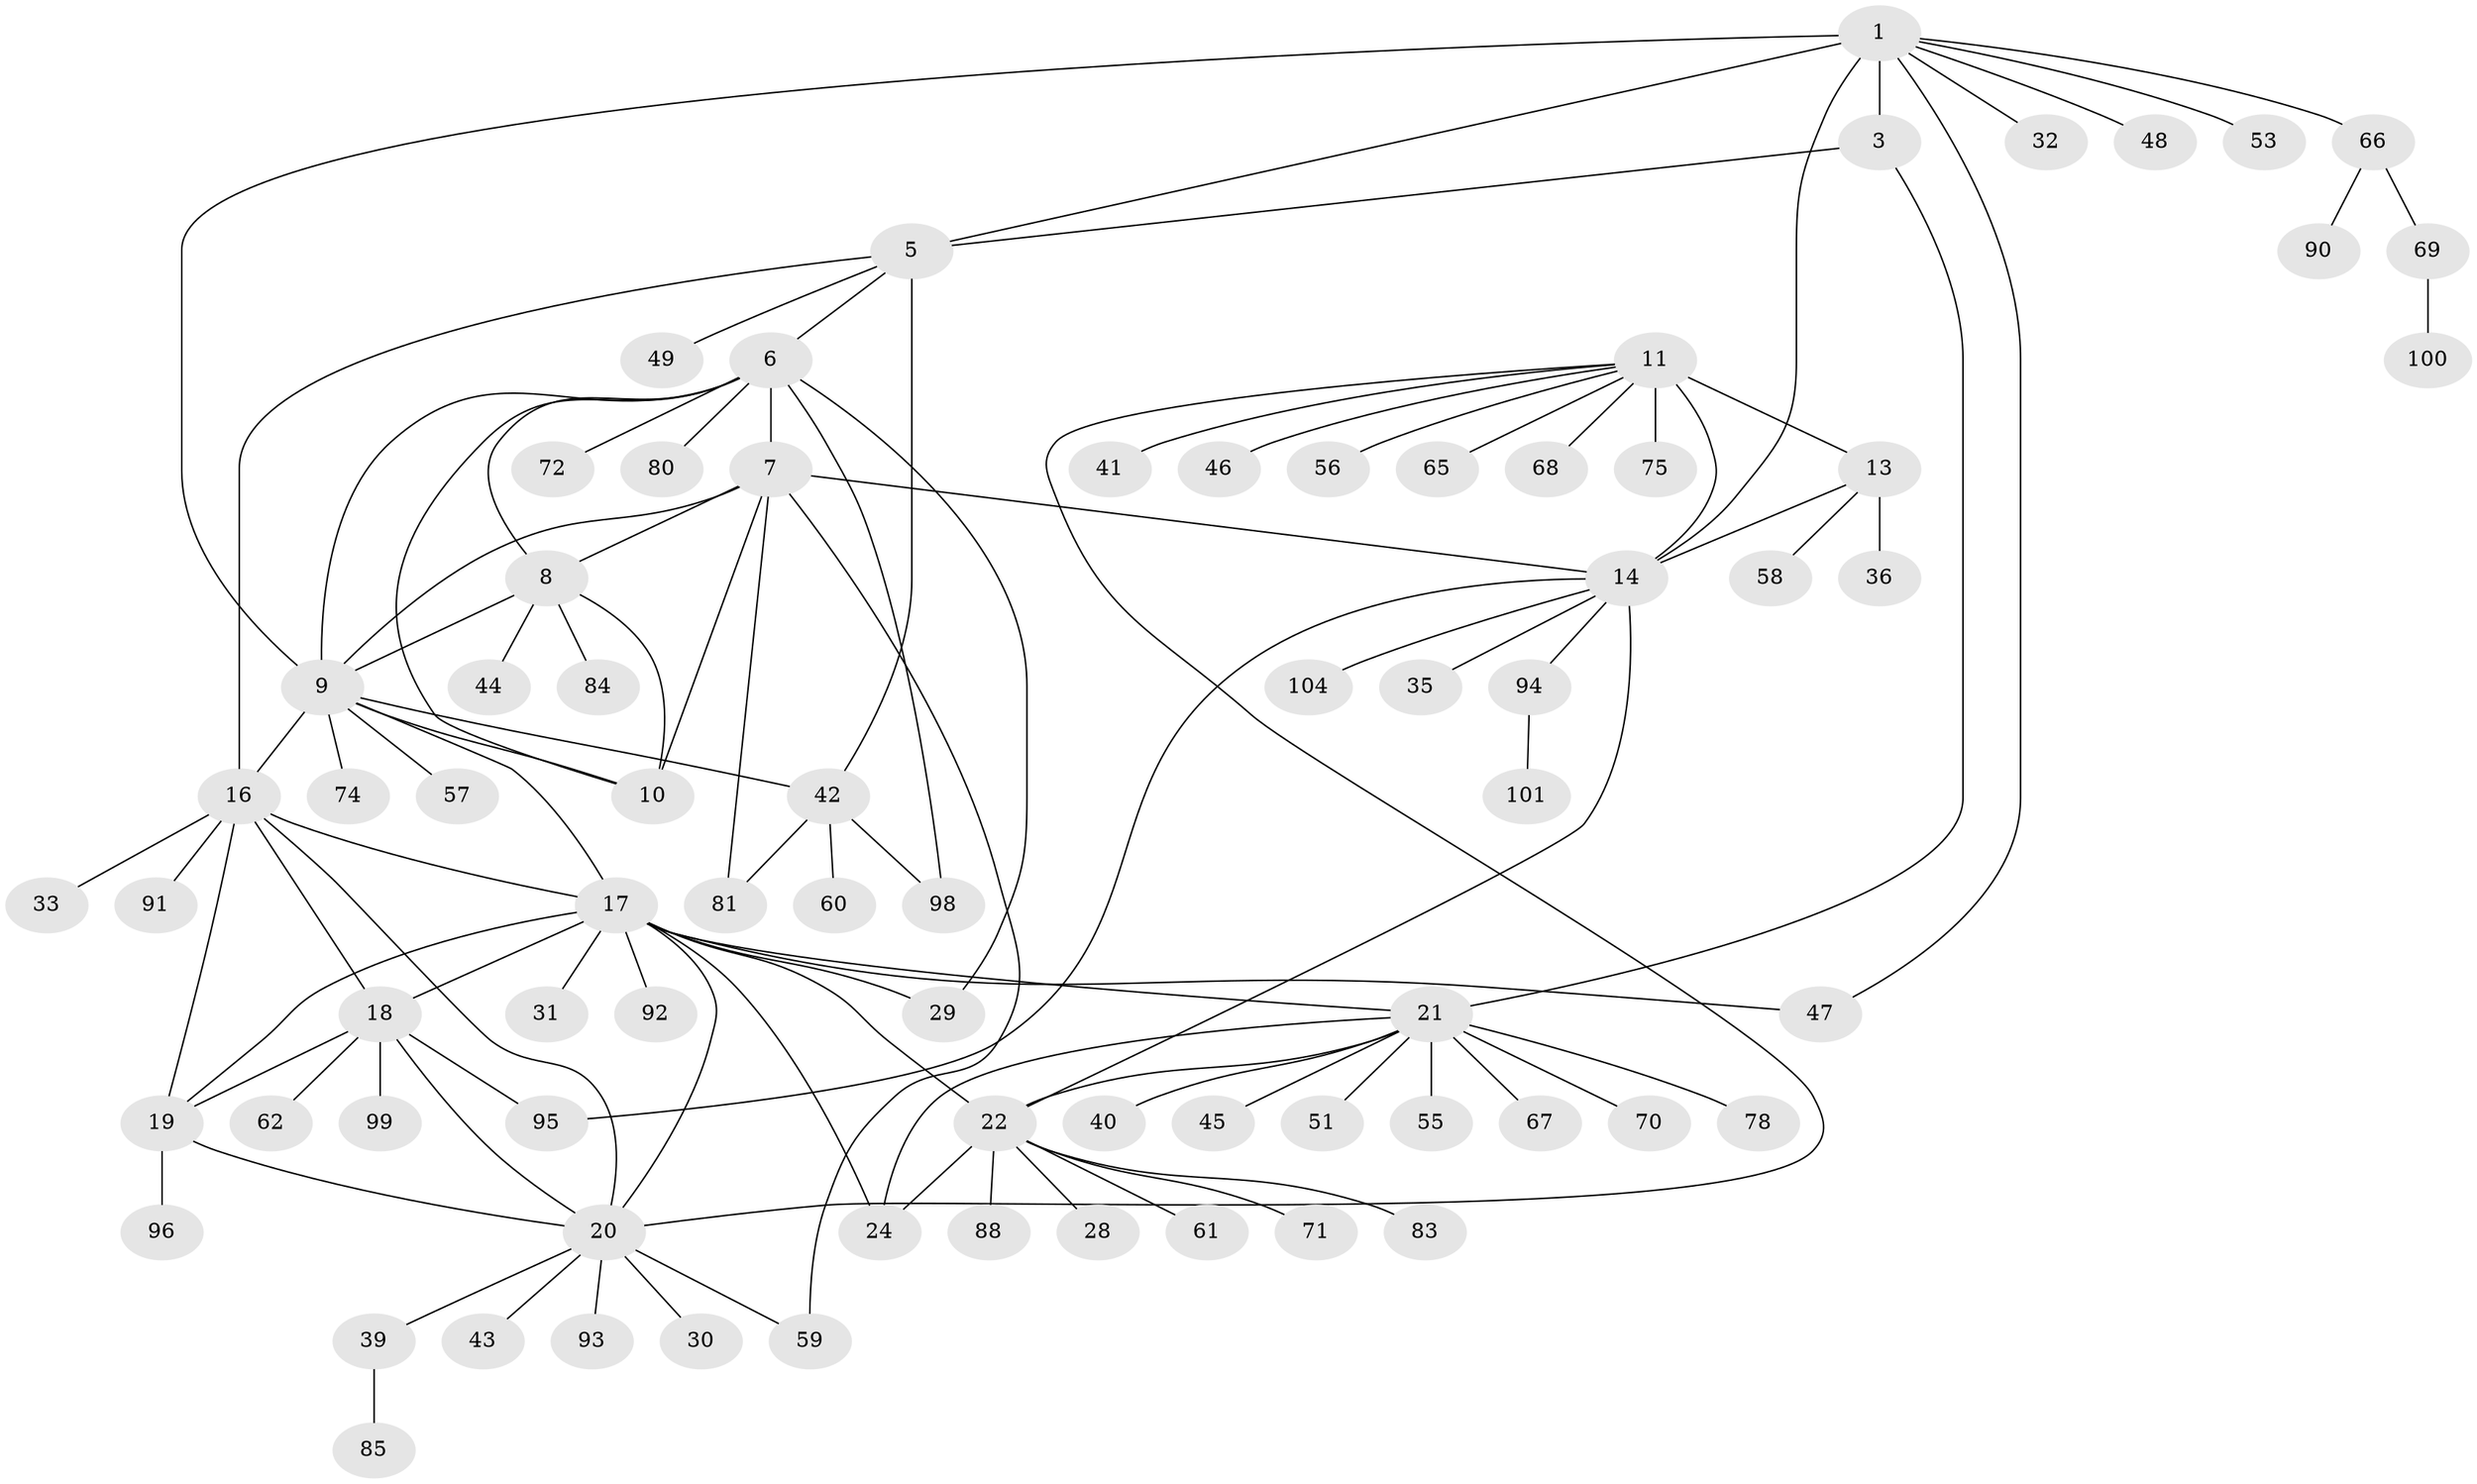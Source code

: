 // Generated by graph-tools (version 1.1) at 2025/52/02/27/25 19:52:20]
// undirected, 77 vertices, 107 edges
graph export_dot {
graph [start="1"]
  node [color=gray90,style=filled];
  1 [super="+2"];
  3 [super="+4"];
  5 [super="+87"];
  6 [super="+50"];
  7 [super="+27"];
  8 [super="+77"];
  9 [super="+52"];
  10;
  11 [super="+12"];
  13 [super="+26"];
  14 [super="+15"];
  16 [super="+103"];
  17 [super="+23"];
  18 [super="+34"];
  19 [super="+38"];
  20 [super="+63"];
  21 [super="+73"];
  22 [super="+25"];
  24;
  28 [super="+37"];
  29;
  30 [super="+79"];
  31;
  32;
  33;
  35;
  36;
  39;
  40 [super="+105"];
  41;
  42 [super="+54"];
  43;
  44;
  45;
  46 [super="+76"];
  47 [super="+89"];
  48;
  49;
  51;
  53;
  55;
  56 [super="+82"];
  57 [super="+64"];
  58;
  59 [super="+86"];
  60;
  61;
  62;
  65;
  66 [super="+97"];
  67;
  68;
  69 [super="+102"];
  70;
  71;
  72;
  74;
  75;
  78;
  80;
  81;
  83;
  84;
  85;
  88;
  90;
  91;
  92;
  93;
  94;
  95;
  96;
  98;
  99;
  100;
  101;
  104;
  1 -- 3 [weight=4];
  1 -- 5 [weight=2];
  1 -- 47;
  1 -- 53;
  1 -- 32;
  1 -- 66;
  1 -- 9;
  1 -- 14;
  1 -- 48;
  3 -- 5 [weight=2];
  3 -- 21;
  5 -- 6 [weight=2];
  5 -- 16;
  5 -- 42;
  5 -- 49;
  6 -- 7;
  6 -- 8;
  6 -- 9;
  6 -- 10;
  6 -- 29;
  6 -- 72;
  6 -- 80;
  6 -- 98;
  7 -- 8;
  7 -- 9;
  7 -- 10;
  7 -- 81;
  7 -- 59;
  7 -- 14 [weight=2];
  8 -- 9;
  8 -- 10;
  8 -- 44;
  8 -- 84;
  9 -- 10;
  9 -- 16;
  9 -- 57;
  9 -- 74;
  9 -- 17;
  9 -- 42;
  11 -- 13 [weight=2];
  11 -- 14 [weight=4];
  11 -- 41;
  11 -- 56;
  11 -- 65;
  11 -- 68;
  11 -- 75;
  11 -- 20;
  11 -- 46;
  13 -- 14 [weight=2];
  13 -- 36;
  13 -- 58;
  14 -- 35;
  14 -- 94;
  14 -- 104;
  14 -- 22;
  14 -- 95;
  16 -- 17;
  16 -- 18;
  16 -- 19;
  16 -- 20;
  16 -- 33;
  16 -- 91;
  17 -- 18;
  17 -- 19;
  17 -- 20;
  17 -- 31;
  17 -- 47;
  17 -- 21;
  17 -- 22 [weight=2];
  17 -- 24;
  17 -- 92;
  17 -- 29;
  18 -- 19;
  18 -- 20;
  18 -- 62;
  18 -- 99;
  18 -- 95;
  19 -- 20;
  19 -- 96;
  20 -- 30;
  20 -- 39;
  20 -- 43;
  20 -- 59;
  20 -- 93;
  21 -- 22 [weight=2];
  21 -- 24;
  21 -- 40;
  21 -- 45;
  21 -- 51;
  21 -- 55;
  21 -- 67;
  21 -- 70;
  21 -- 78;
  22 -- 24 [weight=2];
  22 -- 83;
  22 -- 71;
  22 -- 88;
  22 -- 28;
  22 -- 61;
  39 -- 85;
  42 -- 60;
  42 -- 81;
  42 -- 98;
  66 -- 69;
  66 -- 90;
  69 -- 100;
  94 -- 101;
}
